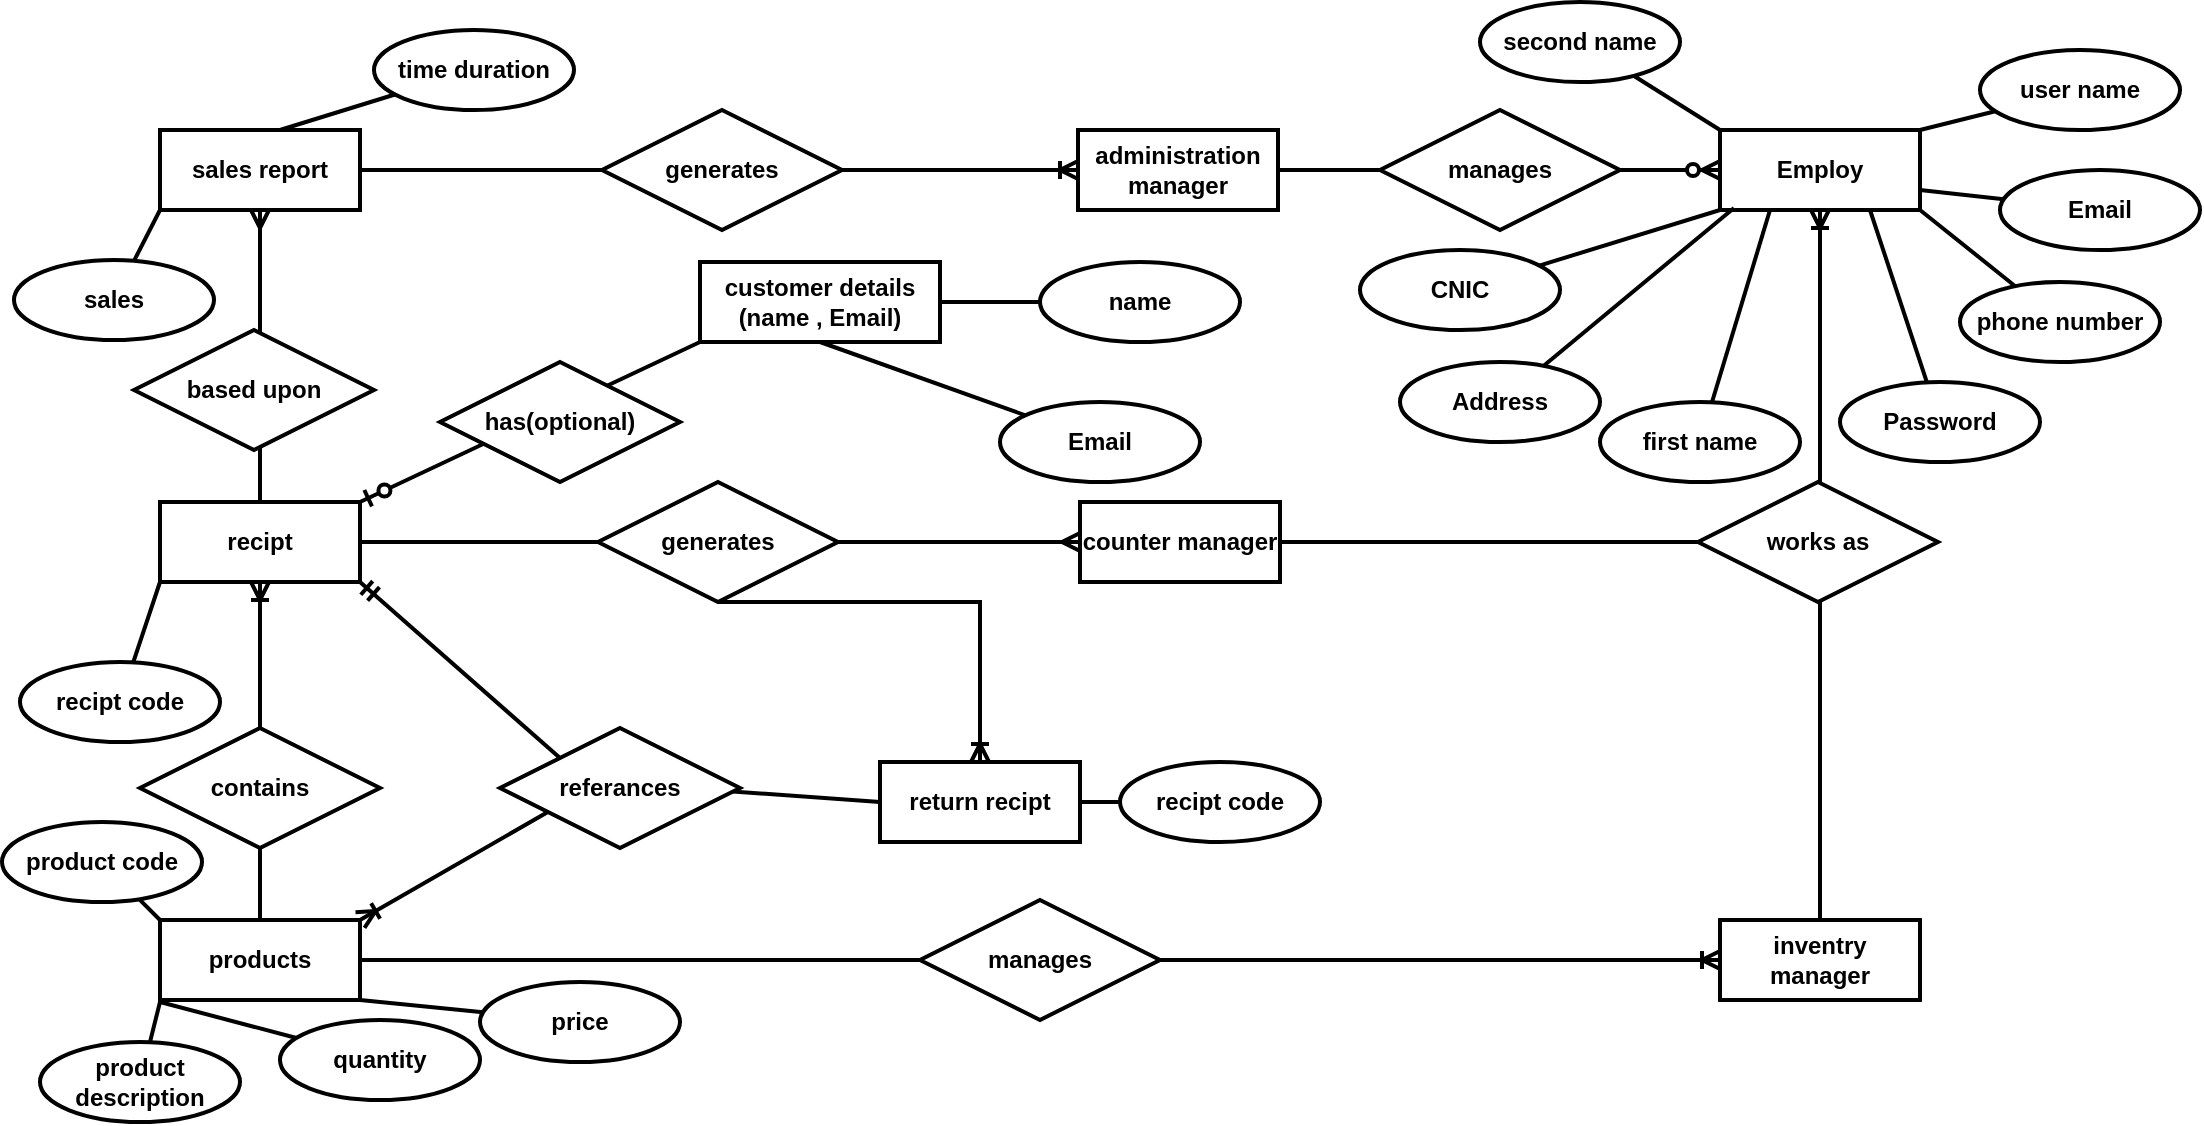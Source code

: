 <mxfile version="23.1.5" type="device">
  <diagram name="Page-1" id="dr0nRMnQFfsc7BtBVHX9">
    <mxGraphModel dx="1084" dy="634" grid="1" gridSize="10" guides="1" tooltips="1" connect="1" arrows="1" fold="1" page="1" pageScale="1" pageWidth="1100" pageHeight="850" math="0" shadow="0">
      <root>
        <mxCell id="0" />
        <mxCell id="1" parent="0" />
        <mxCell id="MNmEpuUBvtnr01k2mFt3-1" value="sales report" style="whiteSpace=wrap;html=1;align=center;strokeWidth=2;fontStyle=1" parent="1" vertex="1">
          <mxGeometry x="80" y="164" width="100" height="40" as="geometry" />
        </mxCell>
        <mxCell id="MNmEpuUBvtnr01k2mFt3-3" value="administration manager" style="whiteSpace=wrap;html=1;align=center;strokeWidth=2;fontStyle=1" parent="1" vertex="1">
          <mxGeometry x="539" y="164" width="100" height="40" as="geometry" />
        </mxCell>
        <mxCell id="YeyGVsiQgMAGw64VH3wT-1" value="" style="edgeStyle=entityRelationEdgeStyle;fontSize=12;html=1;endArrow=ERoneToMany;rounded=0;exitX=1;exitY=0.5;exitDx=0;exitDy=0;entryX=0;entryY=0.5;entryDx=0;entryDy=0;strokeWidth=2;fontStyle=1" parent="1" source="MNmEpuUBvtnr01k2mFt3-1" target="MNmEpuUBvtnr01k2mFt3-3" edge="1">
          <mxGeometry width="100" height="100" relative="1" as="geometry">
            <mxPoint x="500" y="354" as="sourcePoint" />
            <mxPoint x="600" y="254" as="targetPoint" />
          </mxGeometry>
        </mxCell>
        <mxCell id="MNmEpuUBvtnr01k2mFt3-2" value="generates" style="shape=rhombus;perimeter=rhombusPerimeter;whiteSpace=wrap;html=1;align=center;strokeWidth=2;fontStyle=1" parent="1" vertex="1">
          <mxGeometry x="301" y="154" width="120" height="60" as="geometry" />
        </mxCell>
        <mxCell id="YeyGVsiQgMAGw64VH3wT-2" value="Employ" style="whiteSpace=wrap;html=1;align=center;strokeWidth=2;fontStyle=1" parent="1" vertex="1">
          <mxGeometry x="860" y="164" width="100" height="40" as="geometry" />
        </mxCell>
        <mxCell id="YeyGVsiQgMAGw64VH3wT-15" style="edgeStyle=orthogonalEdgeStyle;rounded=0;orthogonalLoop=1;jettySize=auto;html=1;entryX=0;entryY=0.5;entryDx=0;entryDy=0;endArrow=none;endFill=0;strokeWidth=2;fontStyle=1" parent="1" source="YeyGVsiQgMAGw64VH3wT-4" target="YeyGVsiQgMAGw64VH3wT-3" edge="1">
          <mxGeometry relative="1" as="geometry" />
        </mxCell>
        <mxCell id="YeyGVsiQgMAGw64VH3wT-4" value="counter manager" style="whiteSpace=wrap;html=1;align=center;strokeWidth=2;fontStyle=1" parent="1" vertex="1">
          <mxGeometry x="540" y="350" width="100" height="40" as="geometry" />
        </mxCell>
        <mxCell id="YeyGVsiQgMAGw64VH3wT-5" value="inventry manager" style="whiteSpace=wrap;html=1;align=center;strokeWidth=2;fontStyle=1" parent="1" vertex="1">
          <mxGeometry x="860" y="559" width="100" height="40" as="geometry" />
        </mxCell>
        <mxCell id="YeyGVsiQgMAGw64VH3wT-7" value="" style="edgeStyle=entityRelationEdgeStyle;fontSize=12;html=1;endArrow=ERzeroToMany;endFill=1;rounded=0;exitX=1;exitY=0.5;exitDx=0;exitDy=0;entryX=0;entryY=0.5;entryDx=0;entryDy=0;strokeWidth=2;fontStyle=1" parent="1" source="MNmEpuUBvtnr01k2mFt3-3" target="YeyGVsiQgMAGw64VH3wT-2" edge="1">
          <mxGeometry width="100" height="100" relative="1" as="geometry">
            <mxPoint x="650" y="264" as="sourcePoint" />
            <mxPoint x="750" y="164" as="targetPoint" />
          </mxGeometry>
        </mxCell>
        <mxCell id="YeyGVsiQgMAGw64VH3wT-6" value="manages" style="shape=rhombus;perimeter=rhombusPerimeter;whiteSpace=wrap;html=1;align=center;strokeWidth=2;fontStyle=1" parent="1" vertex="1">
          <mxGeometry x="690" y="154" width="120" height="60" as="geometry" />
        </mxCell>
        <mxCell id="YeyGVsiQgMAGw64VH3wT-13" value="" style="fontSize=12;html=1;endArrow=ERoneToMany;rounded=0;exitX=0.5;exitY=0;exitDx=0;exitDy=0;entryX=0.5;entryY=1;entryDx=0;entryDy=0;strokeWidth=2;fontStyle=1" parent="1" source="YeyGVsiQgMAGw64VH3wT-5" target="YeyGVsiQgMAGw64VH3wT-2" edge="1">
          <mxGeometry width="100" height="100" relative="1" as="geometry">
            <mxPoint x="670" y="440" as="sourcePoint" />
            <mxPoint x="770" y="340" as="targetPoint" />
          </mxGeometry>
        </mxCell>
        <mxCell id="YeyGVsiQgMAGw64VH3wT-3" value="works as" style="shape=rhombus;perimeter=rhombusPerimeter;whiteSpace=wrap;html=1;align=center;strokeWidth=2;fontStyle=1" parent="1" vertex="1">
          <mxGeometry x="849" y="340" width="120" height="60" as="geometry" />
        </mxCell>
        <mxCell id="YeyGVsiQgMAGw64VH3wT-16" value="recipt" style="whiteSpace=wrap;html=1;align=center;strokeWidth=2;fontStyle=1" parent="1" vertex="1">
          <mxGeometry x="80" y="350" width="100" height="40" as="geometry" />
        </mxCell>
        <mxCell id="YeyGVsiQgMAGw64VH3wT-18" value="" style="edgeStyle=entityRelationEdgeStyle;fontSize=12;html=1;endArrow=ERmany;rounded=0;exitX=1;exitY=0.5;exitDx=0;exitDy=0;entryX=0;entryY=0.5;entryDx=0;entryDy=0;strokeWidth=2;fontStyle=1" parent="1" source="YeyGVsiQgMAGw64VH3wT-16" target="YeyGVsiQgMAGw64VH3wT-4" edge="1">
          <mxGeometry width="100" height="100" relative="1" as="geometry">
            <mxPoint x="380" y="390" as="sourcePoint" />
            <mxPoint x="480" y="290" as="targetPoint" />
          </mxGeometry>
        </mxCell>
        <mxCell id="YeyGVsiQgMAGw64VH3wT-17" value="generates" style="shape=rhombus;perimeter=rhombusPerimeter;whiteSpace=wrap;html=1;align=center;strokeWidth=2;fontStyle=1" parent="1" vertex="1">
          <mxGeometry x="299" y="340" width="120" height="60" as="geometry" />
        </mxCell>
        <mxCell id="YeyGVsiQgMAGw64VH3wT-19" value="" style="fontSize=12;html=1;endArrow=ERmany;rounded=0;exitX=0.5;exitY=0;exitDx=0;exitDy=0;entryX=0.5;entryY=1;entryDx=0;entryDy=0;strokeWidth=2;fontStyle=1" parent="1" source="YeyGVsiQgMAGw64VH3wT-16" target="MNmEpuUBvtnr01k2mFt3-1" edge="1">
          <mxGeometry width="100" height="100" relative="1" as="geometry">
            <mxPoint x="380" y="390" as="sourcePoint" />
            <mxPoint x="480" y="290" as="targetPoint" />
          </mxGeometry>
        </mxCell>
        <mxCell id="YeyGVsiQgMAGw64VH3wT-20" value="based upon" style="shape=rhombus;perimeter=rhombusPerimeter;whiteSpace=wrap;html=1;align=center;strokeWidth=2;fontStyle=1" parent="1" vertex="1">
          <mxGeometry x="67" y="264" width="120" height="60" as="geometry" />
        </mxCell>
        <mxCell id="YeyGVsiQgMAGw64VH3wT-22" value="products" style="whiteSpace=wrap;html=1;align=center;strokeWidth=2;fontStyle=1" parent="1" vertex="1">
          <mxGeometry x="80" y="559" width="100" height="40" as="geometry" />
        </mxCell>
        <mxCell id="YeyGVsiQgMAGw64VH3wT-24" value="" style="edgeStyle=entityRelationEdgeStyle;fontSize=12;html=1;endArrow=ERoneToMany;rounded=0;exitX=1;exitY=0.5;exitDx=0;exitDy=0;strokeWidth=2;fontStyle=1" parent="1" source="YeyGVsiQgMAGw64VH3wT-22" target="YeyGVsiQgMAGw64VH3wT-5" edge="1">
          <mxGeometry width="100" height="100" relative="1" as="geometry">
            <mxPoint x="230" y="710" as="sourcePoint" />
            <mxPoint x="330" y="610" as="targetPoint" />
          </mxGeometry>
        </mxCell>
        <mxCell id="YeyGVsiQgMAGw64VH3wT-25" value="" style="fontSize=12;html=1;endArrow=ERoneToMany;rounded=0;exitX=0.5;exitY=0;exitDx=0;exitDy=0;entryX=0.5;entryY=1;entryDx=0;entryDy=0;strokeWidth=2;fontStyle=1" parent="1" source="YeyGVsiQgMAGw64VH3wT-22" target="YeyGVsiQgMAGw64VH3wT-16" edge="1">
          <mxGeometry width="100" height="100" relative="1" as="geometry">
            <mxPoint x="170" y="510" as="sourcePoint" />
            <mxPoint x="270" y="410" as="targetPoint" />
          </mxGeometry>
        </mxCell>
        <mxCell id="YeyGVsiQgMAGw64VH3wT-23" value="contains" style="shape=rhombus;perimeter=rhombusPerimeter;whiteSpace=wrap;html=1;align=center;strokeWidth=2;fontStyle=1" parent="1" vertex="1">
          <mxGeometry x="70" y="463" width="120" height="60" as="geometry" />
        </mxCell>
        <mxCell id="YeyGVsiQgMAGw64VH3wT-21" value="manages" style="shape=rhombus;perimeter=rhombusPerimeter;whiteSpace=wrap;html=1;align=center;strokeWidth=2;fontStyle=1" parent="1" vertex="1">
          <mxGeometry x="460" y="549" width="120" height="60" as="geometry" />
        </mxCell>
        <mxCell id="YeyGVsiQgMAGw64VH3wT-26" value="customer details (name , Email)" style="whiteSpace=wrap;html=1;align=center;strokeWidth=2;fontStyle=1" parent="1" vertex="1">
          <mxGeometry x="350" y="230" width="120" height="40" as="geometry" />
        </mxCell>
        <mxCell id="YeyGVsiQgMAGw64VH3wT-30" value="" style="fontSize=12;html=1;endArrow=ERzeroToOne;endFill=1;rounded=0;exitX=0;exitY=1;exitDx=0;exitDy=0;entryX=1;entryY=0;entryDx=0;entryDy=0;strokeWidth=2;fontStyle=1" parent="1" source="YeyGVsiQgMAGw64VH3wT-26" target="YeyGVsiQgMAGw64VH3wT-16" edge="1">
          <mxGeometry width="100" height="100" relative="1" as="geometry">
            <mxPoint x="40" y="410" as="sourcePoint" />
            <mxPoint x="140" y="310" as="targetPoint" />
          </mxGeometry>
        </mxCell>
        <mxCell id="YeyGVsiQgMAGw64VH3wT-27" value="has(optional)" style="shape=rhombus;perimeter=rhombusPerimeter;whiteSpace=wrap;html=1;align=center;strokeWidth=2;fontStyle=1" parent="1" vertex="1">
          <mxGeometry x="220" y="280" width="120" height="60" as="geometry" />
        </mxCell>
        <mxCell id="YeyGVsiQgMAGw64VH3wT-31" value="return recipt" style="whiteSpace=wrap;html=1;align=center;strokeWidth=2;fontStyle=1" parent="1" vertex="1">
          <mxGeometry x="440" y="480" width="100" height="40" as="geometry" />
        </mxCell>
        <mxCell id="YeyGVsiQgMAGw64VH3wT-32" value="" style="fontSize=12;html=1;endArrow=ERoneToMany;rounded=0;exitX=0.5;exitY=1;exitDx=0;exitDy=0;entryX=0.5;entryY=0;entryDx=0;entryDy=0;strokeWidth=2;fontStyle=1" parent="1" source="YeyGVsiQgMAGw64VH3wT-17" target="YeyGVsiQgMAGw64VH3wT-31" edge="1">
          <mxGeometry width="100" height="100" relative="1" as="geometry">
            <mxPoint x="490" y="520" as="sourcePoint" />
            <mxPoint x="590" y="420" as="targetPoint" />
            <Array as="points">
              <mxPoint x="490" y="400" />
            </Array>
          </mxGeometry>
        </mxCell>
        <mxCell id="YeyGVsiQgMAGw64VH3wT-35" value="" style="fontSize=12;html=1;endArrow=ERoneToMany;rounded=0;entryX=1;entryY=0;entryDx=0;entryDy=0;exitX=0;exitY=0.5;exitDx=0;exitDy=0;strokeWidth=2;fontStyle=1" parent="1" source="YeyGVsiQgMAGw64VH3wT-31" target="YeyGVsiQgMAGw64VH3wT-22" edge="1">
          <mxGeometry width="100" height="100" relative="1" as="geometry">
            <mxPoint x="360" y="580" as="sourcePoint" />
            <mxPoint x="320" y="400" as="targetPoint" />
            <Array as="points">
              <mxPoint x="300" y="490" />
            </Array>
          </mxGeometry>
        </mxCell>
        <mxCell id="YeyGVsiQgMAGw64VH3wT-33" value="referances" style="shape=rhombus;perimeter=rhombusPerimeter;whiteSpace=wrap;html=1;align=center;strokeWidth=2;fontStyle=1" parent="1" vertex="1">
          <mxGeometry x="250" y="463" width="120" height="60" as="geometry" />
        </mxCell>
        <mxCell id="YeyGVsiQgMAGw64VH3wT-36" value="" style="fontSize=12;html=1;endArrow=ERmandOne;rounded=0;entryX=1;entryY=1;entryDx=0;entryDy=0;exitX=0;exitY=0;exitDx=0;exitDy=0;strokeWidth=2;fontStyle=1" parent="1" source="YeyGVsiQgMAGw64VH3wT-33" target="YeyGVsiQgMAGw64VH3wT-16" edge="1">
          <mxGeometry width="100" height="100" relative="1" as="geometry">
            <mxPoint x="210" y="500" as="sourcePoint" />
            <mxPoint x="310" y="400" as="targetPoint" />
          </mxGeometry>
        </mxCell>
        <mxCell id="gRIzhgtKy-fMnYgaIleR-34" style="rounded=0;orthogonalLoop=1;jettySize=auto;html=1;entryX=0.5;entryY=1;entryDx=0;entryDy=0;endArrow=none;endFill=0;strokeWidth=2;fontStyle=1" parent="1" source="gRIzhgtKy-fMnYgaIleR-1" target="YeyGVsiQgMAGw64VH3wT-26" edge="1">
          <mxGeometry relative="1" as="geometry" />
        </mxCell>
        <mxCell id="gRIzhgtKy-fMnYgaIleR-1" value="Email" style="ellipse;whiteSpace=wrap;html=1;align=center;strokeWidth=2;fontStyle=1" parent="1" vertex="1">
          <mxGeometry x="500" y="300" width="100" height="40" as="geometry" />
        </mxCell>
        <mxCell id="gRIzhgtKy-fMnYgaIleR-35" style="rounded=0;orthogonalLoop=1;jettySize=auto;html=1;entryX=1;entryY=0.5;entryDx=0;entryDy=0;endArrow=none;endFill=0;strokeWidth=2;fontStyle=1" parent="1" source="gRIzhgtKy-fMnYgaIleR-2" target="YeyGVsiQgMAGw64VH3wT-26" edge="1">
          <mxGeometry relative="1" as="geometry" />
        </mxCell>
        <mxCell id="gRIzhgtKy-fMnYgaIleR-2" value="name" style="ellipse;whiteSpace=wrap;html=1;align=center;strokeWidth=2;fontStyle=1" parent="1" vertex="1">
          <mxGeometry x="520" y="230" width="100" height="40" as="geometry" />
        </mxCell>
        <mxCell id="gRIzhgtKy-fMnYgaIleR-39" style="rounded=0;orthogonalLoop=1;jettySize=auto;html=1;entryX=0;entryY=1;entryDx=0;entryDy=0;endArrow=none;endFill=0;strokeWidth=2;fontStyle=1" parent="1" source="gRIzhgtKy-fMnYgaIleR-4" target="MNmEpuUBvtnr01k2mFt3-1" edge="1">
          <mxGeometry relative="1" as="geometry" />
        </mxCell>
        <mxCell id="gRIzhgtKy-fMnYgaIleR-4" value="sales" style="ellipse;whiteSpace=wrap;html=1;align=center;strokeWidth=2;fontStyle=1" parent="1" vertex="1">
          <mxGeometry x="7" y="229" width="100" height="40" as="geometry" />
        </mxCell>
        <mxCell id="gRIzhgtKy-fMnYgaIleR-5" value="time duration" style="ellipse;whiteSpace=wrap;html=1;align=center;strokeWidth=2;fontStyle=1" parent="1" vertex="1">
          <mxGeometry x="187" y="114" width="100" height="40" as="geometry" />
        </mxCell>
        <mxCell id="gRIzhgtKy-fMnYgaIleR-26" style="rounded=0;orthogonalLoop=1;jettySize=auto;html=1;endArrow=none;endFill=0;entryX=0.07;entryY=0.975;entryDx=0;entryDy=0;entryPerimeter=0;strokeWidth=2;fontStyle=1" parent="1" source="gRIzhgtKy-fMnYgaIleR-6" edge="1" target="YeyGVsiQgMAGw64VH3wT-2">
          <mxGeometry relative="1" as="geometry">
            <mxPoint x="750" y="84" as="targetPoint" />
          </mxGeometry>
        </mxCell>
        <mxCell id="gRIzhgtKy-fMnYgaIleR-6" value="Address" style="ellipse;whiteSpace=wrap;html=1;align=center;strokeWidth=2;fontStyle=1" parent="1" vertex="1">
          <mxGeometry x="700" y="280" width="100" height="40" as="geometry" />
        </mxCell>
        <mxCell id="gRIzhgtKy-fMnYgaIleR-22" style="rounded=0;orthogonalLoop=1;jettySize=auto;html=1;endArrow=none;endFill=0;entryX=0;entryY=0;entryDx=0;entryDy=0;strokeWidth=2;fontStyle=1" parent="1" source="gRIzhgtKy-fMnYgaIleR-7" edge="1" target="YeyGVsiQgMAGw64VH3wT-2">
          <mxGeometry relative="1" as="geometry">
            <mxPoint x="750" y="84" as="targetPoint" />
          </mxGeometry>
        </mxCell>
        <mxCell id="gRIzhgtKy-fMnYgaIleR-7" value="second name" style="ellipse;whiteSpace=wrap;html=1;align=center;strokeWidth=2;fontStyle=1" parent="1" vertex="1">
          <mxGeometry x="740" y="100" width="100" height="40" as="geometry" />
        </mxCell>
        <mxCell id="gRIzhgtKy-fMnYgaIleR-28" style="rounded=0;orthogonalLoop=1;jettySize=auto;html=1;endArrow=none;endFill=0;entryX=0.75;entryY=1;entryDx=0;entryDy=0;strokeWidth=2;fontStyle=1" parent="1" source="gRIzhgtKy-fMnYgaIleR-8" edge="1" target="YeyGVsiQgMAGw64VH3wT-2">
          <mxGeometry relative="1" as="geometry">
            <mxPoint x="750" y="84" as="targetPoint" />
          </mxGeometry>
        </mxCell>
        <mxCell id="gRIzhgtKy-fMnYgaIleR-8" value="Password" style="ellipse;whiteSpace=wrap;html=1;align=center;strokeWidth=2;fontStyle=1" parent="1" vertex="1">
          <mxGeometry x="920" y="290" width="100" height="40" as="geometry" />
        </mxCell>
        <mxCell id="gRIzhgtKy-fMnYgaIleR-21" style="rounded=0;orthogonalLoop=1;jettySize=auto;html=1;endArrow=none;endFill=0;entryX=0.25;entryY=1;entryDx=0;entryDy=0;strokeWidth=2;fontStyle=1" parent="1" source="gRIzhgtKy-fMnYgaIleR-9" edge="1" target="YeyGVsiQgMAGw64VH3wT-2">
          <mxGeometry relative="1" as="geometry">
            <mxPoint x="880" y="210" as="targetPoint" />
          </mxGeometry>
        </mxCell>
        <mxCell id="gRIzhgtKy-fMnYgaIleR-9" value="first name" style="ellipse;whiteSpace=wrap;html=1;align=center;strokeWidth=2;fontStyle=1" parent="1" vertex="1">
          <mxGeometry x="800" y="300" width="100" height="40" as="geometry" />
        </mxCell>
        <mxCell id="gRIzhgtKy-fMnYgaIleR-23" style="rounded=0;orthogonalLoop=1;jettySize=auto;html=1;endArrow=none;endFill=0;entryX=1;entryY=0;entryDx=0;entryDy=0;strokeWidth=2;fontStyle=1" parent="1" source="gRIzhgtKy-fMnYgaIleR-10" edge="1" target="YeyGVsiQgMAGw64VH3wT-2">
          <mxGeometry relative="1" as="geometry">
            <mxPoint x="750" y="84" as="targetPoint" />
          </mxGeometry>
        </mxCell>
        <mxCell id="gRIzhgtKy-fMnYgaIleR-10" value="user name" style="ellipse;whiteSpace=wrap;html=1;align=center;strokeWidth=2;fontStyle=1" parent="1" vertex="1">
          <mxGeometry x="990" y="124" width="100" height="40" as="geometry" />
        </mxCell>
        <mxCell id="gRIzhgtKy-fMnYgaIleR-27" style="rounded=0;orthogonalLoop=1;jettySize=auto;html=1;endArrow=none;endFill=0;entryX=1;entryY=1;entryDx=0;entryDy=0;strokeWidth=2;fontStyle=1" parent="1" source="gRIzhgtKy-fMnYgaIleR-11" edge="1" target="YeyGVsiQgMAGw64VH3wT-2">
          <mxGeometry relative="1" as="geometry">
            <mxPoint x="750" y="84" as="targetPoint" />
          </mxGeometry>
        </mxCell>
        <mxCell id="gRIzhgtKy-fMnYgaIleR-11" value="phone number" style="ellipse;whiteSpace=wrap;html=1;align=center;strokeWidth=2;fontStyle=1" parent="1" vertex="1">
          <mxGeometry x="980" y="240" width="100" height="40" as="geometry" />
        </mxCell>
        <mxCell id="gRIzhgtKy-fMnYgaIleR-24" style="rounded=0;orthogonalLoop=1;jettySize=auto;html=1;endArrow=none;endFill=0;entryX=1;entryY=0.75;entryDx=0;entryDy=0;strokeWidth=2;fontStyle=1" parent="1" source="gRIzhgtKy-fMnYgaIleR-12" edge="1" target="YeyGVsiQgMAGw64VH3wT-2">
          <mxGeometry relative="1" as="geometry">
            <mxPoint x="750" y="84" as="targetPoint" />
          </mxGeometry>
        </mxCell>
        <mxCell id="gRIzhgtKy-fMnYgaIleR-12" value="Email" style="ellipse;whiteSpace=wrap;html=1;align=center;strokeWidth=2;fontStyle=1" parent="1" vertex="1">
          <mxGeometry x="1000" y="184" width="100" height="40" as="geometry" />
        </mxCell>
        <mxCell id="gRIzhgtKy-fMnYgaIleR-42" style="rounded=0;orthogonalLoop=1;jettySize=auto;html=1;endArrow=none;endFill=0;entryX=0;entryY=1;entryDx=0;entryDy=0;strokeWidth=2;fontStyle=1" parent="1" source="gRIzhgtKy-fMnYgaIleR-13" edge="1" target="YeyGVsiQgMAGw64VH3wT-2">
          <mxGeometry relative="1" as="geometry">
            <mxPoint x="860" y="160" as="targetPoint" />
          </mxGeometry>
        </mxCell>
        <mxCell id="gRIzhgtKy-fMnYgaIleR-13" value="CNIC" style="ellipse;whiteSpace=wrap;html=1;align=center;strokeWidth=2;fontStyle=1" parent="1" vertex="1">
          <mxGeometry x="680" y="224" width="100" height="40" as="geometry" />
        </mxCell>
        <mxCell id="gRIzhgtKy-fMnYgaIleR-36" style="rounded=0;orthogonalLoop=1;jettySize=auto;html=1;entryX=0;entryY=1;entryDx=0;entryDy=0;endArrow=none;endFill=0;strokeWidth=2;fontStyle=1" parent="1" source="gRIzhgtKy-fMnYgaIleR-14" target="YeyGVsiQgMAGw64VH3wT-16" edge="1">
          <mxGeometry relative="1" as="geometry" />
        </mxCell>
        <mxCell id="gRIzhgtKy-fMnYgaIleR-14" value="recipt code" style="ellipse;whiteSpace=wrap;html=1;align=center;strokeWidth=2;fontStyle=1" parent="1" vertex="1">
          <mxGeometry x="10" y="430" width="100" height="40" as="geometry" />
        </mxCell>
        <mxCell id="gRIzhgtKy-fMnYgaIleR-30" style="rounded=0;orthogonalLoop=1;jettySize=auto;html=1;entryX=0;entryY=0;entryDx=0;entryDy=0;endArrow=none;endFill=0;strokeWidth=2;fontStyle=1" parent="1" source="gRIzhgtKy-fMnYgaIleR-15" target="YeyGVsiQgMAGw64VH3wT-22" edge="1">
          <mxGeometry relative="1" as="geometry" />
        </mxCell>
        <mxCell id="gRIzhgtKy-fMnYgaIleR-15" value="product code" style="ellipse;whiteSpace=wrap;html=1;align=center;strokeWidth=2;fontStyle=1" parent="1" vertex="1">
          <mxGeometry x="1" y="510" width="100" height="40" as="geometry" />
        </mxCell>
        <mxCell id="gRIzhgtKy-fMnYgaIleR-31" style="rounded=0;orthogonalLoop=1;jettySize=auto;html=1;endArrow=none;endFill=0;strokeWidth=2;fontStyle=1" parent="1" source="gRIzhgtKy-fMnYgaIleR-16" edge="1">
          <mxGeometry relative="1" as="geometry">
            <mxPoint x="80" y="600" as="targetPoint" />
          </mxGeometry>
        </mxCell>
        <mxCell id="gRIzhgtKy-fMnYgaIleR-16" value="product description" style="ellipse;whiteSpace=wrap;html=1;align=center;strokeWidth=2;fontStyle=1" parent="1" vertex="1">
          <mxGeometry x="20" y="620" width="100" height="40" as="geometry" />
        </mxCell>
        <mxCell id="gRIzhgtKy-fMnYgaIleR-32" style="rounded=0;orthogonalLoop=1;jettySize=auto;html=1;endArrow=none;endFill=0;strokeWidth=2;fontStyle=1" parent="1" source="gRIzhgtKy-fMnYgaIleR-17" edge="1">
          <mxGeometry relative="1" as="geometry">
            <mxPoint x="80" y="600" as="targetPoint" />
          </mxGeometry>
        </mxCell>
        <mxCell id="gRIzhgtKy-fMnYgaIleR-17" value="quantity" style="ellipse;whiteSpace=wrap;html=1;align=center;strokeWidth=2;fontStyle=1" parent="1" vertex="1">
          <mxGeometry x="140" y="609" width="100" height="40" as="geometry" />
        </mxCell>
        <mxCell id="gRIzhgtKy-fMnYgaIleR-33" style="rounded=0;orthogonalLoop=1;jettySize=auto;html=1;entryX=1;entryY=1;entryDx=0;entryDy=0;endArrow=none;endFill=0;strokeWidth=2;fontStyle=1" parent="1" source="gRIzhgtKy-fMnYgaIleR-18" target="YeyGVsiQgMAGw64VH3wT-22" edge="1">
          <mxGeometry relative="1" as="geometry" />
        </mxCell>
        <mxCell id="gRIzhgtKy-fMnYgaIleR-18" value="price" style="ellipse;whiteSpace=wrap;html=1;align=center;strokeWidth=2;fontStyle=1" parent="1" vertex="1">
          <mxGeometry x="240" y="590" width="100" height="40" as="geometry" />
        </mxCell>
        <mxCell id="gRIzhgtKy-fMnYgaIleR-37" style="rounded=0;orthogonalLoop=1;jettySize=auto;html=1;entryX=1;entryY=0.5;entryDx=0;entryDy=0;endArrow=none;endFill=0;strokeWidth=2;fontStyle=1" parent="1" source="gRIzhgtKy-fMnYgaIleR-38" target="YeyGVsiQgMAGw64VH3wT-31" edge="1">
          <mxGeometry relative="1" as="geometry">
            <mxPoint x="730" y="540" as="targetPoint" />
          </mxGeometry>
        </mxCell>
        <mxCell id="gRIzhgtKy-fMnYgaIleR-38" value="recipt code" style="ellipse;whiteSpace=wrap;html=1;align=center;strokeWidth=2;fontStyle=1" parent="1" vertex="1">
          <mxGeometry x="560" y="480" width="100" height="40" as="geometry" />
        </mxCell>
        <mxCell id="gRIzhgtKy-fMnYgaIleR-40" style="rounded=0;orthogonalLoop=1;jettySize=auto;html=1;entryX=0.6;entryY=0;entryDx=0;entryDy=0;entryPerimeter=0;endArrow=none;endFill=0;strokeWidth=2;fontStyle=1" parent="1" source="gRIzhgtKy-fMnYgaIleR-5" target="MNmEpuUBvtnr01k2mFt3-1" edge="1">
          <mxGeometry relative="1" as="geometry" />
        </mxCell>
      </root>
    </mxGraphModel>
  </diagram>
</mxfile>

